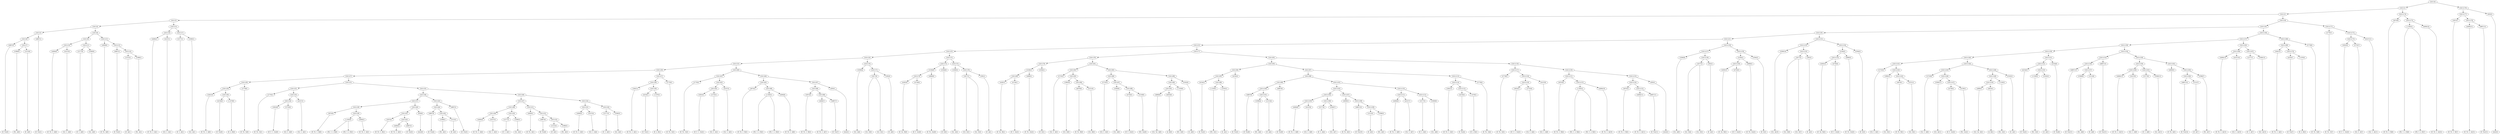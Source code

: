 digraph sample{
"L4687(0)"->"[D  Fis](0)"
"L3386(0)"->"[Fis  A](0)"
"L1513(0)"->"[D  A](0)"
"L5411(7)"->"L3386(0)"
"L5411(7)"->"L1513(0)"
"L5411(6)"->"L4687(0)"
"L5411(6)"->"L5411(7)"
"L4687(1)"->"[D  Fis](1)"
"L5411(5)"->"L5411(6)"
"L5411(5)"->"L4687(1)"
"L4494(0)"->"[E  Fis  G  A](0)"
"L4147(0)"->"[Cis  G  A](0)"
"L5411(10)"->"L4494(0)"
"L5411(10)"->"L4147(0)"
"L2277(0)"->"[E  G  A](0)"
"L3560(0)"->"[Cis  A](0)"
"L5411(11)"->"L2277(0)"
"L5411(11)"->"L3560(0)"
"L5411(9)"->"L5411(10)"
"L5411(9)"->"L5411(11)"
"L4009(0)"->"[D  Fis  A](0)"
"L4687(2)"->"[D  Fis](2)"
"L1513(1)"->"[D  A](1)"
"L3386(1)"->"[Fis  A](1)"
"L5411(14)"->"L1513(1)"
"L5411(14)"->"L3386(1)"
"L5411(13)"->"L4687(2)"
"L5411(13)"->"L5411(14)"
"L5411(12)"->"L4009(0)"
"L5411(12)"->"L5411(13)"
"L5411(8)"->"L5411(9)"
"L5411(8)"->"L5411(12)"
"L5411(4)"->"L5411(5)"
"L5411(4)"->"L5411(8)"
"L4494(1)"->"[E  Fis  G  A](1)"
"L4147(1)"->"[Cis  G  A](1)"
"L5411(16)"->"L4494(1)"
"L5411(16)"->"L4147(1)"
"L2277(1)"->"[E  G  A](1)"
"L3560(1)"->"[Cis  A](1)"
"L5411(17)"->"L2277(1)"
"L5411(17)"->"L3560(1)"
"L5411(15)"->"L5411(16)"
"L5411(15)"->"L5411(17)"
"L5411(3)"->"L5411(4)"
"L5411(3)"->"L5411(15)"
"L3441(0)"->"[D  Fis  G  A](0)"
"L4234(0)"->"[E  Fis](0)"
"L-1479(0)"->"[D  A  B](0)"
"L5411(30)"->"L4234(0)"
"L5411(30)"->"L-1479(0)"
"L5411(29)"->"L3441(0)"
"L5411(29)"->"L5411(30)"
"L2778(0)"->"[E  Fis  G](0)"
"L5411(28)"->"L5411(29)"
"L5411(28)"->"L2778(0)"
"L2778(1)"->"[E  Fis  G](1)"
"L3624(0)"->"[D  E  G  Gis](0)"
"L2733(0)"->"[Cis  E  A](0)"
"L5411(34)"->"L3624(0)"
"L5411(34)"->"L2733(0)"
"L4147(2)"->"[Cis  G  A](2)"
"L5411(33)"->"L5411(34)"
"L5411(33)"->"L4147(2)"
"L5411(32)"->"L2778(1)"
"L5411(32)"->"L5411(33)"
"L3674(0)"->"[D  Fis  G  B](0)"
"L-1563(0)"->"[Fis  G  A  B](0)"
"L-1563(0)"->"[Fis  G  A  B](1)"
"L4494(2)"->"[E  Fis  G  A](2)"
"L5411(39)"->"L-1563(0)"
"L5411(39)"->"L4494(2)"
"L5411(38)"->"L3674(0)"
"L5411(38)"->"L5411(39)"
"L3674(1)"->"[D  Fis  G  B](1)"
"L4494(3)"->"[E  Fis  G  A](3)"
"L4687(3)"->"[D  Fis](3)"
"L5411(42)"->"L4494(3)"
"L5411(42)"->"L4687(3)"
"L5411(41)"->"L3674(1)"
"L5411(41)"->"L5411(42)"
"L826(0)"->"[rest](0)"
"L5411(40)"->"L5411(41)"
"L5411(40)"->"L826(0)"
"L5411(37)"->"L5411(38)"
"L5411(37)"->"L5411(40)"
"L4687(4)"->"[D  Fis](4)"
"L3386(2)"->"[Fis  A](2)"
"L1513(2)"->"[D  A](2)"
"L5411(45)"->"L3386(2)"
"L5411(45)"->"L1513(2)"
"L5411(44)"->"L4687(4)"
"L5411(44)"->"L5411(45)"
"L4687(5)"->"[D  Fis](5)"
"L5411(43)"->"L5411(44)"
"L5411(43)"->"L4687(5)"
"L5411(36)"->"L5411(37)"
"L5411(36)"->"L5411(43)"
"L4494(4)"->"[E  Fis  G  A](4)"
"L4147(3)"->"[Cis  G  A](3)"
"L5411(49)"->"L4494(4)"
"L5411(49)"->"L4147(3)"
"L2277(2)"->"[E  G  A](2)"
"L3560(2)"->"[Cis  A](2)"
"L5411(50)"->"L2277(2)"
"L5411(50)"->"L3560(2)"
"L5411(48)"->"L5411(49)"
"L5411(48)"->"L5411(50)"
"L4009(1)"->"[D  Fis  A](1)"
"L4687(6)"->"[D  Fis](6)"
"L1513(3)"->"[D  A](3)"
"L3386(3)"->"[Fis  A](3)"
"L5411(53)"->"L1513(3)"
"L5411(53)"->"L3386(3)"
"L5411(52)"->"L4687(6)"
"L5411(52)"->"L5411(53)"
"L5411(51)"->"L4009(1)"
"L5411(51)"->"L5411(52)"
"L5411(47)"->"L5411(48)"
"L5411(47)"->"L5411(51)"
"L4494(5)"->"[E  Fis  G  A](5)"
"L4147(4)"->"[Cis  G  A](4)"
"L5411(55)"->"L4494(5)"
"L5411(55)"->"L4147(4)"
"L2277(3)"->"[E  G  A](3)"
"L3560(3)"->"[Cis  A](3)"
"L5411(56)"->"L2277(3)"
"L5411(56)"->"L3560(3)"
"L5411(54)"->"L5411(55)"
"L5411(54)"->"L5411(56)"
"L5411(46)"->"L5411(47)"
"L5411(46)"->"L5411(54)"
"L5411(35)"->"L5411(36)"
"L5411(35)"->"L5411(46)"
"L5411(31)"->"L5411(32)"
"L5411(31)"->"L5411(35)"
"L5411(27)"->"L5411(28)"
"L5411(27)"->"L5411(31)"
"L3441(1)"->"[D  Fis  G  A](1)"
"L4234(1)"->"[E  Fis](1)"
"L-1479(1)"->"[D  A  B](1)"
"L5411(59)"->"L4234(1)"
"L5411(59)"->"L-1479(1)"
"L5411(58)"->"L3441(1)"
"L5411(58)"->"L5411(59)"
"L2778(2)"->"[E  Fis  G](2)"
"L5411(57)"->"L5411(58)"
"L5411(57)"->"L2778(2)"
"L5411(26)"->"L5411(27)"
"L5411(26)"->"L5411(57)"
"L2778(3)"->"[E  Fis  G](3)"
"L3624(1)"->"[D  E  G  Gis](1)"
"L2733(1)"->"[Cis  E  A](1)"
"L5411(63)"->"L3624(1)"
"L5411(63)"->"L2733(1)"
"L4147(5)"->"[Cis  G  A](5)"
"L5411(62)"->"L5411(63)"
"L5411(62)"->"L4147(5)"
"L5411(61)"->"L2778(3)"
"L5411(61)"->"L5411(62)"
"L3674(2)"->"[D  Fis  G  B](2)"
"L-1563(1)"->"[Fis  G  A  B](2)"
"L-1563(1)"->"[Fis  G  A  B](3)"
"L4494(6)"->"[E  Fis  G  A](6)"
"L5411(66)"->"L-1563(1)"
"L5411(66)"->"L4494(6)"
"L5411(65)"->"L3674(2)"
"L5411(65)"->"L5411(66)"
"L3674(3)"->"[D  Fis  G  B](3)"
"L4494(7)"->"[E  Fis  G  A](7)"
"L4687(7)"->"[D  Fis](7)"
"L5411(69)"->"L4494(7)"
"L5411(69)"->"L4687(7)"
"L5411(68)"->"L3674(3)"
"L5411(68)"->"L5411(69)"
"L826(1)"->"[rest](1)"
"L5411(67)"->"L5411(68)"
"L5411(67)"->"L826(1)"
"L5411(64)"->"L5411(65)"
"L5411(64)"->"L5411(67)"
"L5411(60)"->"L5411(61)"
"L5411(60)"->"L5411(64)"
"L5411(25)"->"L5411(26)"
"L5411(25)"->"L5411(60)"
"L3560(4)"->"[Cis  A](4)"
"L3477(0)"->"[Cis  E](0)"
"L3477(0)"->"[Cis  E](1)"
"L285(0)"->"[E  A](0)"
"L5411(71)"->"L3477(0)"
"L5411(71)"->"L285(0)"
"L5411(70)"->"L3560(4)"
"L5411(70)"->"L5411(71)"
"L5411(24)"->"L5411(25)"
"L5411(24)"->"L5411(70)"
"L4582(0)"->"[D  Gis  B](0)"
"L4756(0)"->"[D  E  Gis](0)"
"L5411(74)"->"L4582(0)"
"L5411(74)"->"L4756(0)"
"L4699(0)"->"[E  Fis  Gis](0)"
"L5184(0)"->"L5411(74)"
"L5184(0)"->"L4699(0)"
"L3264(0)"->"[D  E](0)"
"L5411(73)"->"L5184(0)"
"L5411(73)"->"L3264(0)"
"L3560(5)"->"[Cis  A](5)"
"L3477(1)"->"[Cis  E](2)"
"L3477(1)"->"[Cis  E](3)"
"L285(1)"->"[E  A](1)"
"L5411(76)"->"L3477(1)"
"L5411(76)"->"L285(1)"
"L5411(75)"->"L3560(5)"
"L5411(75)"->"L5411(76)"
"L5411(72)"->"L5411(73)"
"L5411(72)"->"L5411(75)"
"L5411(23)"->"L5411(24)"
"L5411(23)"->"L5411(72)"
"L4582(1)"->"[D  Gis  B](1)"
"L4756(1)"->"[D  E  Gis](1)"
"L5411(80)"->"L4582(1)"
"L5411(80)"->"L4756(1)"
"L4699(1)"->"[E  Fis  Gis](1)"
"L5184(1)"->"L5411(80)"
"L5184(1)"->"L4699(1)"
"L3264(1)"->"[D  E](1)"
"L5411(79)"->"L5184(1)"
"L5411(79)"->"L3264(1)"
"L2733(2)"->"[Cis  E  A](2)"
"L2965(0)"->"[Cis  D](0)"
"L4879(0)"->"[D  Fis  B](0)"
"L5221(0)"->"[Cis  B](0)"
"L5411(84)"->"L4879(0)"
"L5411(84)"->"L5221(0)"
"L5411(83)"->"L2965(0)"
"L5411(83)"->"L5411(84)"
"L5411(82)"->"L2733(2)"
"L5411(82)"->"L5411(83)"
"L2733(3)"->"[Cis  E  A](3)"
"L3560(6)"->"[Cis  A](6)"
"L4756(2)"->"[D  E  Gis](2)"
"L5159(0)"->"[Fis  Gis](0)"
"L5411(88)"->"L4756(2)"
"L5411(88)"->"L5159(0)"
"L5411(87)"->"L3560(6)"
"L5411(87)"->"L5411(88)"
"L5411(86)"->"L2733(3)"
"L5411(86)"->"L5411(87)"
"L4806(0)"->"[Cis  Gis  A](0)"
"L4624(0)"->"[A  B](0)"
"L5411(91)"->"L4806(0)"
"L5411(91)"->"L4624(0)"
"L-1559(0)"->"[Fis  G](0)"
"L5411(90)"->"L5411(91)"
"L5411(90)"->"L-1559(0)"
"L3163(0)"->"[G  A](0)"
"L5411(89)"->"L5411(90)"
"L5411(89)"->"L3163(0)"
"L5411(85)"->"L5411(86)"
"L5411(85)"->"L5411(89)"
"L5411(81)"->"L5411(82)"
"L5411(81)"->"L5411(85)"
"L5411(78)"->"L5411(79)"
"L5411(78)"->"L5411(81)"
"L4234(2)"->"[E  Fis](2)"
"L-1559(1)"->"[Fis  G](1)"
"L3163(1)"->"[G  A](1)"
"L5411(96)"->"L-1559(1)"
"L5411(96)"->"L3163(1)"
"L5411(95)"->"L4234(2)"
"L5411(95)"->"L5411(96)"
"L4234(3)"->"[E  Fis](3)"
"L5411(94)"->"L5411(95)"
"L5411(94)"->"L4234(3)"
"L4687(8)"->"[D  Fis](8)"
"L3386(4)"->"[Fis  A](4)"
"L1513(4)"->"[D  A](4)"
"L5411(101)"->"L3386(4)"
"L5411(101)"->"L1513(4)"
"L5411(100)"->"L4687(8)"
"L5411(100)"->"L5411(101)"
"L4687(9)"->"[D  Fis](9)"
"L5411(99)"->"L5411(100)"
"L5411(99)"->"L4687(9)"
"L4494(8)"->"[E  Fis  G  A](8)"
"L4147(6)"->"[Cis  G  A](6)"
"L5411(105)"->"L4494(8)"
"L5411(105)"->"L4147(6)"
"L2277(4)"->"[E  G  A](4)"
"L3560(7)"->"[Cis  A](7)"
"L5411(106)"->"L2277(4)"
"L5411(106)"->"L3560(7)"
"L5411(104)"->"L5411(105)"
"L5411(104)"->"L5411(106)"
"L4009(2)"->"[D  Fis  A](2)"
"L4687(10)"->"[D  Fis](10)"
"L1513(5)"->"[D  A](5)"
"L3386(5)"->"[Fis  A](5)"
"L5411(109)"->"L1513(5)"
"L5411(109)"->"L3386(5)"
"L5411(108)"->"L4687(10)"
"L5411(108)"->"L5411(109)"
"L5411(107)"->"L4009(2)"
"L5411(107)"->"L5411(108)"
"L5411(103)"->"L5411(104)"
"L5411(103)"->"L5411(107)"
"L4494(9)"->"[E  Fis  G  A](9)"
"L4147(7)"->"[Cis  G  A](7)"
"L5411(111)"->"L4494(9)"
"L5411(111)"->"L4147(7)"
"L2277(5)"->"[E  G  A](5)"
"L3560(8)"->"[Cis  A](8)"
"L5411(112)"->"L2277(5)"
"L5411(112)"->"L3560(8)"
"L5411(110)"->"L5411(111)"
"L5411(110)"->"L5411(112)"
"L5411(102)"->"L5411(103)"
"L5411(102)"->"L5411(110)"
"L5411(98)"->"L5411(99)"
"L5411(98)"->"L5411(102)"
"L3441(2)"->"[D  Fis  G  A](2)"
"L4234(4)"->"[E  Fis](4)"
"L-1479(2)"->"[D  A  B](2)"
"L5411(115)"->"L4234(4)"
"L5411(115)"->"L-1479(2)"
"L5411(114)"->"L3441(2)"
"L5411(114)"->"L5411(115)"
"L2778(4)"->"[E  Fis  G](4)"
"L5411(113)"->"L5411(114)"
"L5411(113)"->"L2778(4)"
"L5411(97)"->"L5411(98)"
"L5411(97)"->"L5411(113)"
"L5411(93)"->"L5411(94)"
"L5411(93)"->"L5411(97)"
"L2778(5)"->"[E  Fis  G](5)"
"L3624(2)"->"[D  E  G  Gis](2)"
"L2733(4)"->"[Cis  E  A](4)"
"L5411(119)"->"L3624(2)"
"L5411(119)"->"L2733(4)"
"L4147(8)"->"[Cis  G  A](8)"
"L5411(118)"->"L5411(119)"
"L5411(118)"->"L4147(8)"
"L5411(117)"->"L2778(5)"
"L5411(117)"->"L5411(118)"
"L3674(4)"->"[D  Fis  G  B](4)"
"L-1563(2)"->"[Fis  G  A  B](4)"
"L-1563(2)"->"[Fis  G  A  B](5)"
"L4494(10)"->"[E  Fis  G  A](10)"
"L5411(122)"->"L-1563(2)"
"L5411(122)"->"L4494(10)"
"L5411(121)"->"L3674(4)"
"L5411(121)"->"L5411(122)"
"L3674(5)"->"[D  Fis  G  B](5)"
"L4494(11)"->"[E  Fis  G  A](11)"
"L4687(11)"->"[D  Fis](11)"
"L5411(125)"->"L4494(11)"
"L5411(125)"->"L4687(11)"
"L5411(124)"->"L3674(5)"
"L5411(124)"->"L5411(125)"
"L826(2)"->"[rest](2)"
"L5411(123)"->"L5411(124)"
"L5411(123)"->"L826(2)"
"L5411(120)"->"L5411(121)"
"L5411(120)"->"L5411(123)"
"L5411(116)"->"L5411(117)"
"L5411(116)"->"L5411(120)"
"L5411(92)"->"L5411(93)"
"L5411(92)"->"L5411(116)"
"L5411(77)"->"L5411(78)"
"L5411(77)"->"L5411(92)"
"L5411(22)"->"L5411(23)"
"L5411(22)"->"L5411(77)"
"L3560(9)"->"[Cis  A](9)"
"L3477(2)"->"[Cis  E](4)"
"L3477(2)"->"[Cis  E](5)"
"L285(2)"->"[E  A](2)"
"L5411(128)"->"L3477(2)"
"L5411(128)"->"L285(2)"
"L5411(127)"->"L3560(9)"
"L5411(127)"->"L5411(128)"
"L4582(2)"->"[D  Gis  B](2)"
"L4756(3)"->"[D  E  Gis](3)"
"L5411(130)"->"L4582(2)"
"L5411(130)"->"L4756(3)"
"L4699(2)"->"[E  Fis  Gis](2)"
"L5184(2)"->"L5411(130)"
"L5184(2)"->"L4699(2)"
"L3264(2)"->"[D  E](2)"
"L5411(129)"->"L5184(2)"
"L5411(129)"->"L3264(2)"
"L5411(126)"->"L5411(127)"
"L5411(126)"->"L5411(129)"
"L5411(21)"->"L5411(22)"
"L5411(21)"->"L5411(126)"
"L3560(10)"->"[Cis  A](10)"
"L3477(3)"->"[Cis  E](6)"
"L3477(3)"->"[Cis  E](7)"
"L285(3)"->"[E  A](3)"
"L5411(133)"->"L3477(3)"
"L5411(133)"->"L285(3)"
"L5411(132)"->"L3560(10)"
"L5411(132)"->"L5411(133)"
"L4582(3)"->"[D  Gis  B](3)"
"L4756(4)"->"[D  E  Gis](4)"
"L5411(135)"->"L4582(3)"
"L5411(135)"->"L4756(4)"
"L4699(3)"->"[E  Fis  Gis](3)"
"L5184(3)"->"L5411(135)"
"L5184(3)"->"L4699(3)"
"L3264(3)"->"[D  E](3)"
"L5411(134)"->"L5184(3)"
"L5411(134)"->"L3264(3)"
"L5411(131)"->"L5411(132)"
"L5411(131)"->"L5411(134)"
"L5411(20)"->"L5411(21)"
"L5411(20)"->"L5411(131)"
"L2733(5)"->"[Cis  E  A](5)"
"L2965(1)"->"[Cis  D](1)"
"L4879(1)"->"[D  Fis  B](1)"
"L5221(1)"->"[Cis  B](1)"
"L5411(143)"->"L4879(1)"
"L5411(143)"->"L5221(1)"
"L5411(142)"->"L2965(1)"
"L5411(142)"->"L5411(143)"
"L5411(141)"->"L2733(5)"
"L5411(141)"->"L5411(142)"
"L2733(6)"->"[Cis  E  A](6)"
"L3560(11)"->"[Cis  A](11)"
"L4756(5)"->"[D  E  Gis](5)"
"L5159(1)"->"[Fis  Gis](1)"
"L5411(147)"->"L4756(5)"
"L5411(147)"->"L5159(1)"
"L5411(146)"->"L3560(11)"
"L5411(146)"->"L5411(147)"
"L5411(145)"->"L2733(6)"
"L5411(145)"->"L5411(146)"
"L4806(1)"->"[Cis  Gis  A](1)"
"L4624(1)"->"[A  B](1)"
"L5411(150)"->"L4806(1)"
"L5411(150)"->"L4624(1)"
"L-1559(2)"->"[Fis  G](2)"
"L5411(149)"->"L5411(150)"
"L5411(149)"->"L-1559(2)"
"L3163(2)"->"[G  A](2)"
"L5411(148)"->"L5411(149)"
"L5411(148)"->"L3163(2)"
"L5411(144)"->"L5411(145)"
"L5411(144)"->"L5411(148)"
"L5411(140)"->"L5411(141)"
"L5411(140)"->"L5411(144)"
"L4234(5)"->"[E  Fis](5)"
"L-1559(3)"->"[Fis  G](3)"
"L3163(3)"->"[G  A](3)"
"L5411(153)"->"L-1559(3)"
"L5411(153)"->"L3163(3)"
"L5411(152)"->"L4234(5)"
"L5411(152)"->"L5411(153)"
"L4234(6)"->"[E  Fis](6)"
"L5411(151)"->"L5411(152)"
"L5411(151)"->"L4234(6)"
"L5411(139)"->"L5411(140)"
"L5411(139)"->"L5411(151)"
"L4687(12)"->"[D  Fis](12)"
"L3386(6)"->"[Fis  A](6)"
"L1513(6)"->"[D  A](6)"
"L5411(157)"->"L3386(6)"
"L5411(157)"->"L1513(6)"
"L5411(156)"->"L4687(12)"
"L5411(156)"->"L5411(157)"
"L4687(13)"->"[D  Fis](13)"
"L5411(155)"->"L5411(156)"
"L5411(155)"->"L4687(13)"
"L4494(12)"->"[E  Fis  G  A](12)"
"L4147(9)"->"[Cis  G  A](9)"
"L5411(160)"->"L4494(12)"
"L5411(160)"->"L4147(9)"
"L2277(6)"->"[E  G  A](6)"
"L3560(12)"->"[Cis  A](12)"
"L5411(161)"->"L2277(6)"
"L5411(161)"->"L3560(12)"
"L5411(159)"->"L5411(160)"
"L5411(159)"->"L5411(161)"
"L4009(3)"->"[D  Fis  A](3)"
"L4687(14)"->"[D  Fis](14)"
"L1513(7)"->"[D  A](7)"
"L5411(164)"->"L4687(14)"
"L5411(164)"->"L1513(7)"
"L3386(7)"->"[Fis  A](7)"
"L5411(163)"->"L5411(164)"
"L5411(163)"->"L3386(7)"
"L5411(162)"->"L4009(3)"
"L5411(162)"->"L5411(163)"
"L5411(158)"->"L5411(159)"
"L5411(158)"->"L5411(162)"
"L5411(154)"->"L5411(155)"
"L5411(154)"->"L5411(158)"
"L5411(138)"->"L5411(139)"
"L5411(138)"->"L5411(154)"
"L4494(13)"->"[E  Fis  G  A](13)"
"L4147(10)"->"[Cis  G  A](10)"
"L5411(166)"->"L4494(13)"
"L5411(166)"->"L4147(10)"
"L2277(7)"->"[E  G  A](7)"
"L3560(13)"->"[Cis  A](13)"
"L5411(167)"->"L2277(7)"
"L5411(167)"->"L3560(13)"
"L5411(165)"->"L5411(166)"
"L5411(165)"->"L5411(167)"
"L5411(137)"->"L5411(138)"
"L5411(137)"->"L5411(165)"
"L3441(3)"->"[D  Fis  G  A](3)"
"L4234(7)"->"[E  Fis](7)"
"L-1479(3)"->"[D  A  B](3)"
"L5411(170)"->"L4234(7)"
"L5411(170)"->"L-1479(3)"
"L5411(169)"->"L3441(3)"
"L5411(169)"->"L5411(170)"
"L2778(6)"->"[E  Fis  G](6)"
"L5411(168)"->"L5411(169)"
"L5411(168)"->"L2778(6)"
"L5411(136)"->"L5411(137)"
"L5411(136)"->"L5411(168)"
"L5411(19)"->"L5411(20)"
"L5411(19)"->"L5411(136)"
"L2778(7)"->"[E  Fis  G](7)"
"L3624(3)"->"[D  E  G  Gis](3)"
"L2733(7)"->"[Cis  E  A](7)"
"L5411(173)"->"L3624(3)"
"L5411(173)"->"L2733(7)"
"L4147(11)"->"[Cis  G  A](11)"
"L5411(172)"->"L5411(173)"
"L5411(172)"->"L4147(11)"
"L5411(171)"->"L2778(7)"
"L5411(171)"->"L5411(172)"
"L5411(18)"->"L5411(19)"
"L5411(18)"->"L5411(171)"
"L5411(2)"->"L5411(3)"
"L5411(2)"->"L5411(18)"
"L3674(6)"->"[D  Fis  G  B](6)"
"L-1563(3)"->"[Fis  G  A  B](6)"
"L-1563(3)"->"[Fis  G  A  B](7)"
"L4494(14)"->"[E  Fis  G  A](14)"
"L5411(175)"->"L-1563(3)"
"L5411(175)"->"L4494(14)"
"L5411(174)"->"L3674(6)"
"L5411(174)"->"L5411(175)"
"L5411(1)"->"L5411(2)"
"L5411(1)"->"L5411(174)"
"L3674(7)"->"[D  Fis  G  B](7)"
"L4494(15)"->"[E  Fis  G  A](15)"
"L4687(15)"->"[D  Fis](15)"
"L5411(178)"->"L4494(15)"
"L5411(178)"->"L4687(15)"
"L5411(177)"->"L3674(7)"
"L5411(177)"->"L5411(178)"
"L826(3)"->"[rest](3)"
"L5411(176)"->"L5411(177)"
"L5411(176)"->"L826(3)"
"L5411(0)"->"L5411(1)"
"L5411(0)"->"L5411(176)"
{rank = min; "L5411(0)"}
{rank = same; "L5411(1)"; "L5411(176)";}
{rank = same; "L5411(2)"; "L5411(174)"; "L5411(177)"; "L826(3)";}
{rank = same; "L5411(3)"; "L5411(18)"; "L3674(6)"; "L5411(175)"; "L3674(7)"; "L5411(178)";}
{rank = same; "L5411(4)"; "L5411(15)"; "L5411(19)"; "L5411(171)"; "L-1563(3)"; "L4494(14)"; "L4494(15)"; "L4687(15)";}
{rank = same; "L5411(5)"; "L5411(8)"; "L5411(16)"; "L5411(17)"; "L5411(20)"; "L5411(136)"; "L2778(7)"; "L5411(172)";}
{rank = same; "L5411(6)"; "L4687(1)"; "L5411(9)"; "L5411(12)"; "L4494(1)"; "L4147(1)"; "L2277(1)"; "L3560(1)"; "L5411(21)"; "L5411(131)"; "L5411(137)"; "L5411(168)"; "L5411(173)"; "L4147(11)";}
{rank = same; "L4687(0)"; "L5411(7)"; "L5411(10)"; "L5411(11)"; "L4009(0)"; "L5411(13)"; "L5411(22)"; "L5411(126)"; "L5411(132)"; "L5411(134)"; "L5411(138)"; "L5411(165)"; "L5411(169)"; "L2778(6)"; "L3624(3)"; "L2733(7)";}
{rank = same; "L3386(0)"; "L1513(0)"; "L4494(0)"; "L4147(0)"; "L2277(0)"; "L3560(0)"; "L4687(2)"; "L5411(14)"; "L5411(23)"; "L5411(77)"; "L5411(127)"; "L5411(129)"; "L3560(10)"; "L5411(133)"; "L5184(3)"; "L3264(3)"; "L5411(139)"; "L5411(154)"; "L5411(166)"; "L5411(167)"; "L3441(3)"; "L5411(170)";}
{rank = same; "L1513(1)"; "L3386(1)"; "L5411(24)"; "L5411(72)"; "L5411(78)"; "L5411(92)"; "L3560(9)"; "L5411(128)"; "L5184(2)"; "L3264(2)"; "L3477(3)"; "L285(3)"; "L5411(135)"; "L4699(3)"; "L5411(140)"; "L5411(151)"; "L5411(155)"; "L5411(158)"; "L4494(13)"; "L4147(10)"; "L2277(7)"; "L3560(13)"; "L4234(7)"; "L-1479(3)";}
{rank = same; "L5411(25)"; "L5411(70)"; "L5411(73)"; "L5411(75)"; "L5411(79)"; "L5411(81)"; "L5411(93)"; "L5411(116)"; "L3477(2)"; "L285(2)"; "L5411(130)"; "L4699(2)"; "L4582(3)"; "L4756(4)"; "L5411(141)"; "L5411(144)"; "L5411(152)"; "L4234(6)"; "L5411(156)"; "L4687(13)"; "L5411(159)"; "L5411(162)";}
{rank = same; "L5411(26)"; "L5411(60)"; "L3560(4)"; "L5411(71)"; "L5184(0)"; "L3264(0)"; "L3560(5)"; "L5411(76)"; "L5184(1)"; "L3264(1)"; "L5411(82)"; "L5411(85)"; "L5411(94)"; "L5411(97)"; "L5411(117)"; "L5411(120)"; "L4582(2)"; "L4756(3)"; "L2733(5)"; "L5411(142)"; "L5411(145)"; "L5411(148)"; "L4234(5)"; "L5411(153)"; "L4687(12)"; "L5411(157)"; "L5411(160)"; "L5411(161)"; "L4009(3)"; "L5411(163)";}
{rank = same; "L5411(27)"; "L5411(57)"; "L5411(61)"; "L5411(64)"; "L3477(0)"; "L285(0)"; "L5411(74)"; "L4699(0)"; "L3477(1)"; "L285(1)"; "L5411(80)"; "L4699(1)"; "L2733(2)"; "L5411(83)"; "L5411(86)"; "L5411(89)"; "L5411(95)"; "L4234(3)"; "L5411(98)"; "L5411(113)"; "L2778(5)"; "L5411(118)"; "L5411(121)"; "L5411(123)"; "L2965(1)"; "L5411(143)"; "L2733(6)"; "L5411(146)"; "L5411(149)"; "L3163(2)"; "L-1559(3)"; "L3163(3)"; "L3386(6)"; "L1513(6)"; "L4494(12)"; "L4147(9)"; "L2277(6)"; "L3560(12)"; "L5411(164)"; "L3386(7)";}
{rank = same; "L5411(28)"; "L5411(31)"; "L5411(58)"; "L2778(2)"; "L2778(3)"; "L5411(62)"; "L5411(65)"; "L5411(67)"; "L4582(0)"; "L4756(0)"; "L4582(1)"; "L4756(1)"; "L2965(0)"; "L5411(84)"; "L2733(3)"; "L5411(87)"; "L5411(90)"; "L3163(0)"; "L4234(2)"; "L5411(96)"; "L5411(99)"; "L5411(102)"; "L5411(114)"; "L2778(4)"; "L5411(119)"; "L4147(8)"; "L3674(4)"; "L5411(122)"; "L5411(124)"; "L826(2)"; "L4879(1)"; "L5221(1)"; "L3560(11)"; "L5411(147)"; "L5411(150)"; "L-1559(2)"; "L4687(14)"; "L1513(7)";}
{rank = same; "L5411(29)"; "L2778(0)"; "L5411(32)"; "L5411(35)"; "L3441(1)"; "L5411(59)"; "L5411(63)"; "L4147(5)"; "L3674(2)"; "L5411(66)"; "L5411(68)"; "L826(1)"; "L4879(0)"; "L5221(0)"; "L3560(6)"; "L5411(88)"; "L5411(91)"; "L-1559(0)"; "L-1559(1)"; "L3163(1)"; "L5411(100)"; "L4687(9)"; "L5411(103)"; "L5411(110)"; "L3441(2)"; "L5411(115)"; "L3624(2)"; "L2733(4)"; "L-1563(2)"; "L4494(10)"; "L3674(5)"; "L5411(125)"; "L4756(5)"; "L5159(1)"; "L4806(1)"; "L4624(1)";}
{rank = same; "L3441(0)"; "L5411(30)"; "L2778(1)"; "L5411(33)"; "L5411(36)"; "L5411(46)"; "L4234(1)"; "L-1479(1)"; "L3624(1)"; "L2733(1)"; "L-1563(1)"; "L4494(6)"; "L3674(3)"; "L5411(69)"; "L4756(2)"; "L5159(0)"; "L4806(0)"; "L4624(0)"; "L4687(8)"; "L5411(101)"; "L5411(104)"; "L5411(107)"; "L5411(111)"; "L5411(112)"; "L4234(4)"; "L-1479(2)"; "L4494(11)"; "L4687(11)";}
{rank = same; "L4234(0)"; "L-1479(0)"; "L5411(34)"; "L4147(2)"; "L5411(37)"; "L5411(43)"; "L5411(47)"; "L5411(54)"; "L4494(7)"; "L4687(7)"; "L3386(4)"; "L1513(4)"; "L5411(105)"; "L5411(106)"; "L4009(2)"; "L5411(108)"; "L4494(9)"; "L4147(7)"; "L2277(5)"; "L3560(8)";}
{rank = same; "L3624(0)"; "L2733(0)"; "L5411(38)"; "L5411(40)"; "L5411(44)"; "L4687(5)"; "L5411(48)"; "L5411(51)"; "L5411(55)"; "L5411(56)"; "L4494(8)"; "L4147(6)"; "L2277(4)"; "L3560(7)"; "L4687(10)"; "L5411(109)";}
{rank = same; "L3674(0)"; "L5411(39)"; "L5411(41)"; "L826(0)"; "L4687(4)"; "L5411(45)"; "L5411(49)"; "L5411(50)"; "L4009(1)"; "L5411(52)"; "L4494(5)"; "L4147(4)"; "L2277(3)"; "L3560(3)"; "L1513(5)"; "L3386(5)";}
{rank = same; "L-1563(0)"; "L4494(2)"; "L3674(1)"; "L5411(42)"; "L3386(2)"; "L1513(2)"; "L4494(4)"; "L4147(3)"; "L2277(2)"; "L3560(2)"; "L4687(6)"; "L5411(53)";}
{rank = same; "L4494(3)"; "L4687(3)"; "L1513(3)"; "L3386(3)";}
{rank = max; "[A  B](0)"; "[A  B](1)"; "[Cis  A](0)"; "[Cis  A](1)"; "[Cis  A](10)"; "[Cis  A](11)"; "[Cis  A](12)"; "[Cis  A](13)"; "[Cis  A](2)"; "[Cis  A](3)"; "[Cis  A](4)"; "[Cis  A](5)"; "[Cis  A](6)"; "[Cis  A](7)"; "[Cis  A](8)"; "[Cis  A](9)"; "[Cis  B](0)"; "[Cis  B](1)"; "[Cis  D](0)"; "[Cis  D](1)"; "[Cis  E  A](0)"; "[Cis  E  A](1)"; "[Cis  E  A](2)"; "[Cis  E  A](3)"; "[Cis  E  A](4)"; "[Cis  E  A](5)"; "[Cis  E  A](6)"; "[Cis  E  A](7)"; "[Cis  E](0)"; "[Cis  E](1)"; "[Cis  E](2)"; "[Cis  E](3)"; "[Cis  E](4)"; "[Cis  E](5)"; "[Cis  E](6)"; "[Cis  E](7)"; "[Cis  G  A](0)"; "[Cis  G  A](1)"; "[Cis  G  A](10)"; "[Cis  G  A](11)"; "[Cis  G  A](2)"; "[Cis  G  A](3)"; "[Cis  G  A](4)"; "[Cis  G  A](5)"; "[Cis  G  A](6)"; "[Cis  G  A](7)"; "[Cis  G  A](8)"; "[Cis  G  A](9)"; "[Cis  Gis  A](0)"; "[Cis  Gis  A](1)"; "[D  A  B](0)"; "[D  A  B](1)"; "[D  A  B](2)"; "[D  A  B](3)"; "[D  A](0)"; "[D  A](1)"; "[D  A](2)"; "[D  A](3)"; "[D  A](4)"; "[D  A](5)"; "[D  A](6)"; "[D  A](7)"; "[D  E  G  Gis](0)"; "[D  E  G  Gis](1)"; "[D  E  G  Gis](2)"; "[D  E  G  Gis](3)"; "[D  E  Gis](0)"; "[D  E  Gis](1)"; "[D  E  Gis](2)"; "[D  E  Gis](3)"; "[D  E  Gis](4)"; "[D  E  Gis](5)"; "[D  E](0)"; "[D  E](1)"; "[D  E](2)"; "[D  E](3)"; "[D  Fis  A](0)"; "[D  Fis  A](1)"; "[D  Fis  A](2)"; "[D  Fis  A](3)"; "[D  Fis  B](0)"; "[D  Fis  B](1)"; "[D  Fis  G  A](0)"; "[D  Fis  G  A](1)"; "[D  Fis  G  A](2)"; "[D  Fis  G  A](3)"; "[D  Fis  G  B](0)"; "[D  Fis  G  B](1)"; "[D  Fis  G  B](2)"; "[D  Fis  G  B](3)"; "[D  Fis  G  B](4)"; "[D  Fis  G  B](5)"; "[D  Fis  G  B](6)"; "[D  Fis  G  B](7)"; "[D  Fis](0)"; "[D  Fis](1)"; "[D  Fis](10)"; "[D  Fis](11)"; "[D  Fis](12)"; "[D  Fis](13)"; "[D  Fis](14)"; "[D  Fis](15)"; "[D  Fis](2)"; "[D  Fis](3)"; "[D  Fis](4)"; "[D  Fis](5)"; "[D  Fis](6)"; "[D  Fis](7)"; "[D  Fis](8)"; "[D  Fis](9)"; "[D  Gis  B](0)"; "[D  Gis  B](1)"; "[D  Gis  B](2)"; "[D  Gis  B](3)"; "[E  A](0)"; "[E  A](1)"; "[E  A](2)"; "[E  A](3)"; "[E  Fis  G  A](0)"; "[E  Fis  G  A](1)"; "[E  Fis  G  A](10)"; "[E  Fis  G  A](11)"; "[E  Fis  G  A](12)"; "[E  Fis  G  A](13)"; "[E  Fis  G  A](14)"; "[E  Fis  G  A](15)"; "[E  Fis  G  A](2)"; "[E  Fis  G  A](3)"; "[E  Fis  G  A](4)"; "[E  Fis  G  A](5)"; "[E  Fis  G  A](6)"; "[E  Fis  G  A](7)"; "[E  Fis  G  A](8)"; "[E  Fis  G  A](9)"; "[E  Fis  G](0)"; "[E  Fis  G](1)"; "[E  Fis  G](2)"; "[E  Fis  G](3)"; "[E  Fis  G](4)"; "[E  Fis  G](5)"; "[E  Fis  G](6)"; "[E  Fis  G](7)"; "[E  Fis  Gis](0)"; "[E  Fis  Gis](1)"; "[E  Fis  Gis](2)"; "[E  Fis  Gis](3)"; "[E  Fis](0)"; "[E  Fis](1)"; "[E  Fis](2)"; "[E  Fis](3)"; "[E  Fis](4)"; "[E  Fis](5)"; "[E  Fis](6)"; "[E  Fis](7)"; "[E  G  A](0)"; "[E  G  A](1)"; "[E  G  A](2)"; "[E  G  A](3)"; "[E  G  A](4)"; "[E  G  A](5)"; "[E  G  A](6)"; "[E  G  A](7)"; "[Fis  A](0)"; "[Fis  A](1)"; "[Fis  A](2)"; "[Fis  A](3)"; "[Fis  A](4)"; "[Fis  A](5)"; "[Fis  A](6)"; "[Fis  A](7)"; "[Fis  G  A  B](0)"; "[Fis  G  A  B](1)"; "[Fis  G  A  B](2)"; "[Fis  G  A  B](3)"; "[Fis  G  A  B](4)"; "[Fis  G  A  B](5)"; "[Fis  G  A  B](6)"; "[Fis  G  A  B](7)"; "[Fis  G](0)"; "[Fis  G](1)"; "[Fis  G](2)"; "[Fis  G](3)"; "[Fis  Gis](0)"; "[Fis  Gis](1)"; "[G  A](0)"; "[G  A](1)"; "[G  A](2)"; "[G  A](3)"; "[rest](0)"; "[rest](1)"; "[rest](2)"; "[rest](3)";}
}
